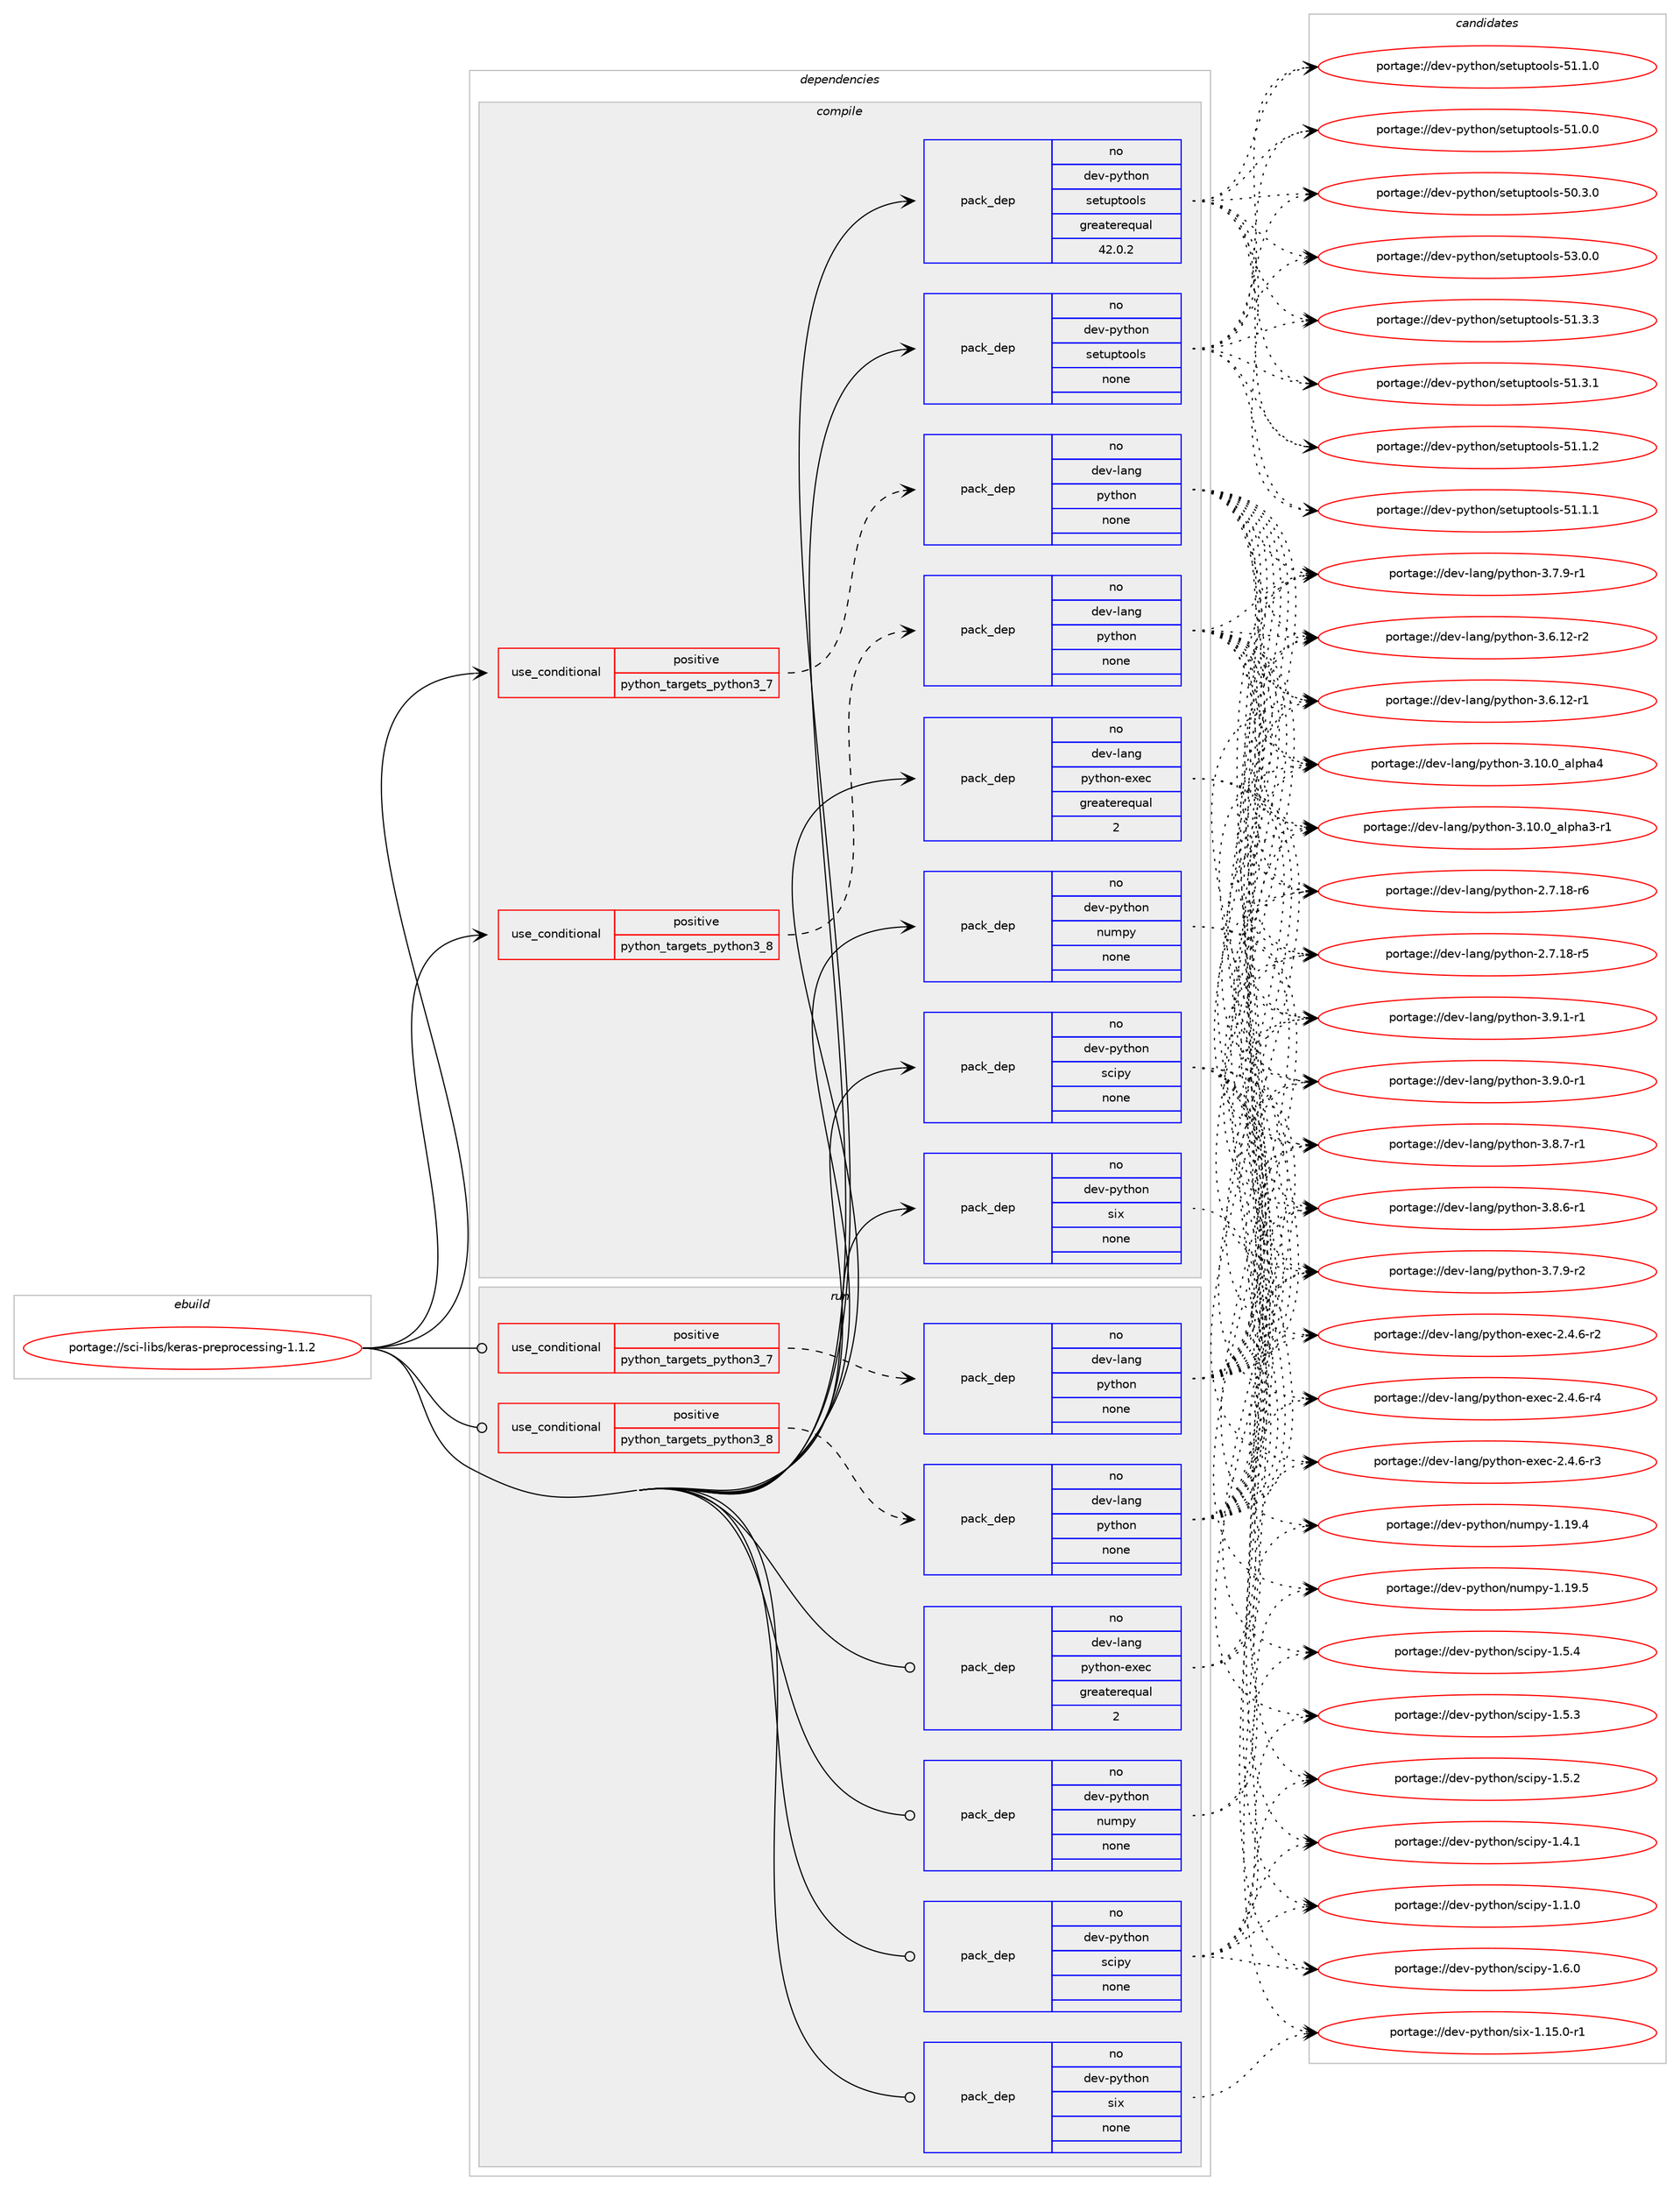 digraph prolog {

# *************
# Graph options
# *************

newrank=true;
concentrate=true;
compound=true;
graph [rankdir=LR,fontname=Helvetica,fontsize=10,ranksep=1.5];#, ranksep=2.5, nodesep=0.2];
edge  [arrowhead=vee];
node  [fontname=Helvetica,fontsize=10];

# **********
# The ebuild
# **********

subgraph cluster_leftcol {
color=gray;
rank=same;
label=<<i>ebuild</i>>;
id [label="portage://sci-libs/keras-preprocessing-1.1.2", color=red, width=4, href="../sci-libs/keras-preprocessing-1.1.2.svg"];
}

# ****************
# The dependencies
# ****************

subgraph cluster_midcol {
color=gray;
label=<<i>dependencies</i>>;
subgraph cluster_compile {
fillcolor="#eeeeee";
style=filled;
label=<<i>compile</i>>;
subgraph cond5403 {
dependency17468 [label=<<TABLE BORDER="0" CELLBORDER="1" CELLSPACING="0" CELLPADDING="4"><TR><TD ROWSPAN="3" CELLPADDING="10">use_conditional</TD></TR><TR><TD>positive</TD></TR><TR><TD>python_targets_python3_7</TD></TR></TABLE>>, shape=none, color=red];
subgraph pack11929 {
dependency17469 [label=<<TABLE BORDER="0" CELLBORDER="1" CELLSPACING="0" CELLPADDING="4" WIDTH="220"><TR><TD ROWSPAN="6" CELLPADDING="30">pack_dep</TD></TR><TR><TD WIDTH="110">no</TD></TR><TR><TD>dev-lang</TD></TR><TR><TD>python</TD></TR><TR><TD>none</TD></TR><TR><TD></TD></TR></TABLE>>, shape=none, color=blue];
}
dependency17468:e -> dependency17469:w [weight=20,style="dashed",arrowhead="vee"];
}
id:e -> dependency17468:w [weight=20,style="solid",arrowhead="vee"];
subgraph cond5404 {
dependency17470 [label=<<TABLE BORDER="0" CELLBORDER="1" CELLSPACING="0" CELLPADDING="4"><TR><TD ROWSPAN="3" CELLPADDING="10">use_conditional</TD></TR><TR><TD>positive</TD></TR><TR><TD>python_targets_python3_8</TD></TR></TABLE>>, shape=none, color=red];
subgraph pack11930 {
dependency17471 [label=<<TABLE BORDER="0" CELLBORDER="1" CELLSPACING="0" CELLPADDING="4" WIDTH="220"><TR><TD ROWSPAN="6" CELLPADDING="30">pack_dep</TD></TR><TR><TD WIDTH="110">no</TD></TR><TR><TD>dev-lang</TD></TR><TR><TD>python</TD></TR><TR><TD>none</TD></TR><TR><TD></TD></TR></TABLE>>, shape=none, color=blue];
}
dependency17470:e -> dependency17471:w [weight=20,style="dashed",arrowhead="vee"];
}
id:e -> dependency17470:w [weight=20,style="solid",arrowhead="vee"];
subgraph pack11931 {
dependency17472 [label=<<TABLE BORDER="0" CELLBORDER="1" CELLSPACING="0" CELLPADDING="4" WIDTH="220"><TR><TD ROWSPAN="6" CELLPADDING="30">pack_dep</TD></TR><TR><TD WIDTH="110">no</TD></TR><TR><TD>dev-lang</TD></TR><TR><TD>python-exec</TD></TR><TR><TD>greaterequal</TD></TR><TR><TD>2</TD></TR></TABLE>>, shape=none, color=blue];
}
id:e -> dependency17472:w [weight=20,style="solid",arrowhead="vee"];
subgraph pack11932 {
dependency17473 [label=<<TABLE BORDER="0" CELLBORDER="1" CELLSPACING="0" CELLPADDING="4" WIDTH="220"><TR><TD ROWSPAN="6" CELLPADDING="30">pack_dep</TD></TR><TR><TD WIDTH="110">no</TD></TR><TR><TD>dev-python</TD></TR><TR><TD>numpy</TD></TR><TR><TD>none</TD></TR><TR><TD></TD></TR></TABLE>>, shape=none, color=blue];
}
id:e -> dependency17473:w [weight=20,style="solid",arrowhead="vee"];
subgraph pack11933 {
dependency17474 [label=<<TABLE BORDER="0" CELLBORDER="1" CELLSPACING="0" CELLPADDING="4" WIDTH="220"><TR><TD ROWSPAN="6" CELLPADDING="30">pack_dep</TD></TR><TR><TD WIDTH="110">no</TD></TR><TR><TD>dev-python</TD></TR><TR><TD>scipy</TD></TR><TR><TD>none</TD></TR><TR><TD></TD></TR></TABLE>>, shape=none, color=blue];
}
id:e -> dependency17474:w [weight=20,style="solid",arrowhead="vee"];
subgraph pack11934 {
dependency17475 [label=<<TABLE BORDER="0" CELLBORDER="1" CELLSPACING="0" CELLPADDING="4" WIDTH="220"><TR><TD ROWSPAN="6" CELLPADDING="30">pack_dep</TD></TR><TR><TD WIDTH="110">no</TD></TR><TR><TD>dev-python</TD></TR><TR><TD>setuptools</TD></TR><TR><TD>greaterequal</TD></TR><TR><TD>42.0.2</TD></TR></TABLE>>, shape=none, color=blue];
}
id:e -> dependency17475:w [weight=20,style="solid",arrowhead="vee"];
subgraph pack11935 {
dependency17476 [label=<<TABLE BORDER="0" CELLBORDER="1" CELLSPACING="0" CELLPADDING="4" WIDTH="220"><TR><TD ROWSPAN="6" CELLPADDING="30">pack_dep</TD></TR><TR><TD WIDTH="110">no</TD></TR><TR><TD>dev-python</TD></TR><TR><TD>setuptools</TD></TR><TR><TD>none</TD></TR><TR><TD></TD></TR></TABLE>>, shape=none, color=blue];
}
id:e -> dependency17476:w [weight=20,style="solid",arrowhead="vee"];
subgraph pack11936 {
dependency17477 [label=<<TABLE BORDER="0" CELLBORDER="1" CELLSPACING="0" CELLPADDING="4" WIDTH="220"><TR><TD ROWSPAN="6" CELLPADDING="30">pack_dep</TD></TR><TR><TD WIDTH="110">no</TD></TR><TR><TD>dev-python</TD></TR><TR><TD>six</TD></TR><TR><TD>none</TD></TR><TR><TD></TD></TR></TABLE>>, shape=none, color=blue];
}
id:e -> dependency17477:w [weight=20,style="solid",arrowhead="vee"];
}
subgraph cluster_compileandrun {
fillcolor="#eeeeee";
style=filled;
label=<<i>compile and run</i>>;
}
subgraph cluster_run {
fillcolor="#eeeeee";
style=filled;
label=<<i>run</i>>;
subgraph cond5405 {
dependency17478 [label=<<TABLE BORDER="0" CELLBORDER="1" CELLSPACING="0" CELLPADDING="4"><TR><TD ROWSPAN="3" CELLPADDING="10">use_conditional</TD></TR><TR><TD>positive</TD></TR><TR><TD>python_targets_python3_7</TD></TR></TABLE>>, shape=none, color=red];
subgraph pack11937 {
dependency17479 [label=<<TABLE BORDER="0" CELLBORDER="1" CELLSPACING="0" CELLPADDING="4" WIDTH="220"><TR><TD ROWSPAN="6" CELLPADDING="30">pack_dep</TD></TR><TR><TD WIDTH="110">no</TD></TR><TR><TD>dev-lang</TD></TR><TR><TD>python</TD></TR><TR><TD>none</TD></TR><TR><TD></TD></TR></TABLE>>, shape=none, color=blue];
}
dependency17478:e -> dependency17479:w [weight=20,style="dashed",arrowhead="vee"];
}
id:e -> dependency17478:w [weight=20,style="solid",arrowhead="odot"];
subgraph cond5406 {
dependency17480 [label=<<TABLE BORDER="0" CELLBORDER="1" CELLSPACING="0" CELLPADDING="4"><TR><TD ROWSPAN="3" CELLPADDING="10">use_conditional</TD></TR><TR><TD>positive</TD></TR><TR><TD>python_targets_python3_8</TD></TR></TABLE>>, shape=none, color=red];
subgraph pack11938 {
dependency17481 [label=<<TABLE BORDER="0" CELLBORDER="1" CELLSPACING="0" CELLPADDING="4" WIDTH="220"><TR><TD ROWSPAN="6" CELLPADDING="30">pack_dep</TD></TR><TR><TD WIDTH="110">no</TD></TR><TR><TD>dev-lang</TD></TR><TR><TD>python</TD></TR><TR><TD>none</TD></TR><TR><TD></TD></TR></TABLE>>, shape=none, color=blue];
}
dependency17480:e -> dependency17481:w [weight=20,style="dashed",arrowhead="vee"];
}
id:e -> dependency17480:w [weight=20,style="solid",arrowhead="odot"];
subgraph pack11939 {
dependency17482 [label=<<TABLE BORDER="0" CELLBORDER="1" CELLSPACING="0" CELLPADDING="4" WIDTH="220"><TR><TD ROWSPAN="6" CELLPADDING="30">pack_dep</TD></TR><TR><TD WIDTH="110">no</TD></TR><TR><TD>dev-lang</TD></TR><TR><TD>python-exec</TD></TR><TR><TD>greaterequal</TD></TR><TR><TD>2</TD></TR></TABLE>>, shape=none, color=blue];
}
id:e -> dependency17482:w [weight=20,style="solid",arrowhead="odot"];
subgraph pack11940 {
dependency17483 [label=<<TABLE BORDER="0" CELLBORDER="1" CELLSPACING="0" CELLPADDING="4" WIDTH="220"><TR><TD ROWSPAN="6" CELLPADDING="30">pack_dep</TD></TR><TR><TD WIDTH="110">no</TD></TR><TR><TD>dev-python</TD></TR><TR><TD>numpy</TD></TR><TR><TD>none</TD></TR><TR><TD></TD></TR></TABLE>>, shape=none, color=blue];
}
id:e -> dependency17483:w [weight=20,style="solid",arrowhead="odot"];
subgraph pack11941 {
dependency17484 [label=<<TABLE BORDER="0" CELLBORDER="1" CELLSPACING="0" CELLPADDING="4" WIDTH="220"><TR><TD ROWSPAN="6" CELLPADDING="30">pack_dep</TD></TR><TR><TD WIDTH="110">no</TD></TR><TR><TD>dev-python</TD></TR><TR><TD>scipy</TD></TR><TR><TD>none</TD></TR><TR><TD></TD></TR></TABLE>>, shape=none, color=blue];
}
id:e -> dependency17484:w [weight=20,style="solid",arrowhead="odot"];
subgraph pack11942 {
dependency17485 [label=<<TABLE BORDER="0" CELLBORDER="1" CELLSPACING="0" CELLPADDING="4" WIDTH="220"><TR><TD ROWSPAN="6" CELLPADDING="30">pack_dep</TD></TR><TR><TD WIDTH="110">no</TD></TR><TR><TD>dev-python</TD></TR><TR><TD>six</TD></TR><TR><TD>none</TD></TR><TR><TD></TD></TR></TABLE>>, shape=none, color=blue];
}
id:e -> dependency17485:w [weight=20,style="solid",arrowhead="odot"];
}
}

# **************
# The candidates
# **************

subgraph cluster_choices {
rank=same;
color=gray;
label=<<i>candidates</i>>;

subgraph choice11929 {
color=black;
nodesep=1;
choice1001011184510897110103471121211161041111104551465746494511449 [label="portage://dev-lang/python-3.9.1-r1", color=red, width=4,href="../dev-lang/python-3.9.1-r1.svg"];
choice1001011184510897110103471121211161041111104551465746484511449 [label="portage://dev-lang/python-3.9.0-r1", color=red, width=4,href="../dev-lang/python-3.9.0-r1.svg"];
choice1001011184510897110103471121211161041111104551465646554511449 [label="portage://dev-lang/python-3.8.7-r1", color=red, width=4,href="../dev-lang/python-3.8.7-r1.svg"];
choice1001011184510897110103471121211161041111104551465646544511449 [label="portage://dev-lang/python-3.8.6-r1", color=red, width=4,href="../dev-lang/python-3.8.6-r1.svg"];
choice1001011184510897110103471121211161041111104551465546574511450 [label="portage://dev-lang/python-3.7.9-r2", color=red, width=4,href="../dev-lang/python-3.7.9-r2.svg"];
choice1001011184510897110103471121211161041111104551465546574511449 [label="portage://dev-lang/python-3.7.9-r1", color=red, width=4,href="../dev-lang/python-3.7.9-r1.svg"];
choice100101118451089711010347112121116104111110455146544649504511450 [label="portage://dev-lang/python-3.6.12-r2", color=red, width=4,href="../dev-lang/python-3.6.12-r2.svg"];
choice100101118451089711010347112121116104111110455146544649504511449 [label="portage://dev-lang/python-3.6.12-r1", color=red, width=4,href="../dev-lang/python-3.6.12-r1.svg"];
choice1001011184510897110103471121211161041111104551464948464895971081121049752 [label="portage://dev-lang/python-3.10.0_alpha4", color=red, width=4,href="../dev-lang/python-3.10.0_alpha4.svg"];
choice10010111845108971101034711212111610411111045514649484648959710811210497514511449 [label="portage://dev-lang/python-3.10.0_alpha3-r1", color=red, width=4,href="../dev-lang/python-3.10.0_alpha3-r1.svg"];
choice100101118451089711010347112121116104111110455046554649564511454 [label="portage://dev-lang/python-2.7.18-r6", color=red, width=4,href="../dev-lang/python-2.7.18-r6.svg"];
choice100101118451089711010347112121116104111110455046554649564511453 [label="portage://dev-lang/python-2.7.18-r5", color=red, width=4,href="../dev-lang/python-2.7.18-r5.svg"];
dependency17469:e -> choice1001011184510897110103471121211161041111104551465746494511449:w [style=dotted,weight="100"];
dependency17469:e -> choice1001011184510897110103471121211161041111104551465746484511449:w [style=dotted,weight="100"];
dependency17469:e -> choice1001011184510897110103471121211161041111104551465646554511449:w [style=dotted,weight="100"];
dependency17469:e -> choice1001011184510897110103471121211161041111104551465646544511449:w [style=dotted,weight="100"];
dependency17469:e -> choice1001011184510897110103471121211161041111104551465546574511450:w [style=dotted,weight="100"];
dependency17469:e -> choice1001011184510897110103471121211161041111104551465546574511449:w [style=dotted,weight="100"];
dependency17469:e -> choice100101118451089711010347112121116104111110455146544649504511450:w [style=dotted,weight="100"];
dependency17469:e -> choice100101118451089711010347112121116104111110455146544649504511449:w [style=dotted,weight="100"];
dependency17469:e -> choice1001011184510897110103471121211161041111104551464948464895971081121049752:w [style=dotted,weight="100"];
dependency17469:e -> choice10010111845108971101034711212111610411111045514649484648959710811210497514511449:w [style=dotted,weight="100"];
dependency17469:e -> choice100101118451089711010347112121116104111110455046554649564511454:w [style=dotted,weight="100"];
dependency17469:e -> choice100101118451089711010347112121116104111110455046554649564511453:w [style=dotted,weight="100"];
}
subgraph choice11930 {
color=black;
nodesep=1;
choice1001011184510897110103471121211161041111104551465746494511449 [label="portage://dev-lang/python-3.9.1-r1", color=red, width=4,href="../dev-lang/python-3.9.1-r1.svg"];
choice1001011184510897110103471121211161041111104551465746484511449 [label="portage://dev-lang/python-3.9.0-r1", color=red, width=4,href="../dev-lang/python-3.9.0-r1.svg"];
choice1001011184510897110103471121211161041111104551465646554511449 [label="portage://dev-lang/python-3.8.7-r1", color=red, width=4,href="../dev-lang/python-3.8.7-r1.svg"];
choice1001011184510897110103471121211161041111104551465646544511449 [label="portage://dev-lang/python-3.8.6-r1", color=red, width=4,href="../dev-lang/python-3.8.6-r1.svg"];
choice1001011184510897110103471121211161041111104551465546574511450 [label="portage://dev-lang/python-3.7.9-r2", color=red, width=4,href="../dev-lang/python-3.7.9-r2.svg"];
choice1001011184510897110103471121211161041111104551465546574511449 [label="portage://dev-lang/python-3.7.9-r1", color=red, width=4,href="../dev-lang/python-3.7.9-r1.svg"];
choice100101118451089711010347112121116104111110455146544649504511450 [label="portage://dev-lang/python-3.6.12-r2", color=red, width=4,href="../dev-lang/python-3.6.12-r2.svg"];
choice100101118451089711010347112121116104111110455146544649504511449 [label="portage://dev-lang/python-3.6.12-r1", color=red, width=4,href="../dev-lang/python-3.6.12-r1.svg"];
choice1001011184510897110103471121211161041111104551464948464895971081121049752 [label="portage://dev-lang/python-3.10.0_alpha4", color=red, width=4,href="../dev-lang/python-3.10.0_alpha4.svg"];
choice10010111845108971101034711212111610411111045514649484648959710811210497514511449 [label="portage://dev-lang/python-3.10.0_alpha3-r1", color=red, width=4,href="../dev-lang/python-3.10.0_alpha3-r1.svg"];
choice100101118451089711010347112121116104111110455046554649564511454 [label="portage://dev-lang/python-2.7.18-r6", color=red, width=4,href="../dev-lang/python-2.7.18-r6.svg"];
choice100101118451089711010347112121116104111110455046554649564511453 [label="portage://dev-lang/python-2.7.18-r5", color=red, width=4,href="../dev-lang/python-2.7.18-r5.svg"];
dependency17471:e -> choice1001011184510897110103471121211161041111104551465746494511449:w [style=dotted,weight="100"];
dependency17471:e -> choice1001011184510897110103471121211161041111104551465746484511449:w [style=dotted,weight="100"];
dependency17471:e -> choice1001011184510897110103471121211161041111104551465646554511449:w [style=dotted,weight="100"];
dependency17471:e -> choice1001011184510897110103471121211161041111104551465646544511449:w [style=dotted,weight="100"];
dependency17471:e -> choice1001011184510897110103471121211161041111104551465546574511450:w [style=dotted,weight="100"];
dependency17471:e -> choice1001011184510897110103471121211161041111104551465546574511449:w [style=dotted,weight="100"];
dependency17471:e -> choice100101118451089711010347112121116104111110455146544649504511450:w [style=dotted,weight="100"];
dependency17471:e -> choice100101118451089711010347112121116104111110455146544649504511449:w [style=dotted,weight="100"];
dependency17471:e -> choice1001011184510897110103471121211161041111104551464948464895971081121049752:w [style=dotted,weight="100"];
dependency17471:e -> choice10010111845108971101034711212111610411111045514649484648959710811210497514511449:w [style=dotted,weight="100"];
dependency17471:e -> choice100101118451089711010347112121116104111110455046554649564511454:w [style=dotted,weight="100"];
dependency17471:e -> choice100101118451089711010347112121116104111110455046554649564511453:w [style=dotted,weight="100"];
}
subgraph choice11931 {
color=black;
nodesep=1;
choice10010111845108971101034711212111610411111045101120101994550465246544511452 [label="portage://dev-lang/python-exec-2.4.6-r4", color=red, width=4,href="../dev-lang/python-exec-2.4.6-r4.svg"];
choice10010111845108971101034711212111610411111045101120101994550465246544511451 [label="portage://dev-lang/python-exec-2.4.6-r3", color=red, width=4,href="../dev-lang/python-exec-2.4.6-r3.svg"];
choice10010111845108971101034711212111610411111045101120101994550465246544511450 [label="portage://dev-lang/python-exec-2.4.6-r2", color=red, width=4,href="../dev-lang/python-exec-2.4.6-r2.svg"];
dependency17472:e -> choice10010111845108971101034711212111610411111045101120101994550465246544511452:w [style=dotted,weight="100"];
dependency17472:e -> choice10010111845108971101034711212111610411111045101120101994550465246544511451:w [style=dotted,weight="100"];
dependency17472:e -> choice10010111845108971101034711212111610411111045101120101994550465246544511450:w [style=dotted,weight="100"];
}
subgraph choice11932 {
color=black;
nodesep=1;
choice100101118451121211161041111104711011710911212145494649574653 [label="portage://dev-python/numpy-1.19.5", color=red, width=4,href="../dev-python/numpy-1.19.5.svg"];
choice100101118451121211161041111104711011710911212145494649574652 [label="portage://dev-python/numpy-1.19.4", color=red, width=4,href="../dev-python/numpy-1.19.4.svg"];
dependency17473:e -> choice100101118451121211161041111104711011710911212145494649574653:w [style=dotted,weight="100"];
dependency17473:e -> choice100101118451121211161041111104711011710911212145494649574652:w [style=dotted,weight="100"];
}
subgraph choice11933 {
color=black;
nodesep=1;
choice100101118451121211161041111104711599105112121454946544648 [label="portage://dev-python/scipy-1.6.0", color=red, width=4,href="../dev-python/scipy-1.6.0.svg"];
choice100101118451121211161041111104711599105112121454946534652 [label="portage://dev-python/scipy-1.5.4", color=red, width=4,href="../dev-python/scipy-1.5.4.svg"];
choice100101118451121211161041111104711599105112121454946534651 [label="portage://dev-python/scipy-1.5.3", color=red, width=4,href="../dev-python/scipy-1.5.3.svg"];
choice100101118451121211161041111104711599105112121454946534650 [label="portage://dev-python/scipy-1.5.2", color=red, width=4,href="../dev-python/scipy-1.5.2.svg"];
choice100101118451121211161041111104711599105112121454946524649 [label="portage://dev-python/scipy-1.4.1", color=red, width=4,href="../dev-python/scipy-1.4.1.svg"];
choice100101118451121211161041111104711599105112121454946494648 [label="portage://dev-python/scipy-1.1.0", color=red, width=4,href="../dev-python/scipy-1.1.0.svg"];
dependency17474:e -> choice100101118451121211161041111104711599105112121454946544648:w [style=dotted,weight="100"];
dependency17474:e -> choice100101118451121211161041111104711599105112121454946534652:w [style=dotted,weight="100"];
dependency17474:e -> choice100101118451121211161041111104711599105112121454946534651:w [style=dotted,weight="100"];
dependency17474:e -> choice100101118451121211161041111104711599105112121454946534650:w [style=dotted,weight="100"];
dependency17474:e -> choice100101118451121211161041111104711599105112121454946524649:w [style=dotted,weight="100"];
dependency17474:e -> choice100101118451121211161041111104711599105112121454946494648:w [style=dotted,weight="100"];
}
subgraph choice11934 {
color=black;
nodesep=1;
choice100101118451121211161041111104711510111611711211611111110811545535146484648 [label="portage://dev-python/setuptools-53.0.0", color=red, width=4,href="../dev-python/setuptools-53.0.0.svg"];
choice100101118451121211161041111104711510111611711211611111110811545534946514651 [label="portage://dev-python/setuptools-51.3.3", color=red, width=4,href="../dev-python/setuptools-51.3.3.svg"];
choice100101118451121211161041111104711510111611711211611111110811545534946514649 [label="portage://dev-python/setuptools-51.3.1", color=red, width=4,href="../dev-python/setuptools-51.3.1.svg"];
choice100101118451121211161041111104711510111611711211611111110811545534946494650 [label="portage://dev-python/setuptools-51.1.2", color=red, width=4,href="../dev-python/setuptools-51.1.2.svg"];
choice100101118451121211161041111104711510111611711211611111110811545534946494649 [label="portage://dev-python/setuptools-51.1.1", color=red, width=4,href="../dev-python/setuptools-51.1.1.svg"];
choice100101118451121211161041111104711510111611711211611111110811545534946494648 [label="portage://dev-python/setuptools-51.1.0", color=red, width=4,href="../dev-python/setuptools-51.1.0.svg"];
choice100101118451121211161041111104711510111611711211611111110811545534946484648 [label="portage://dev-python/setuptools-51.0.0", color=red, width=4,href="../dev-python/setuptools-51.0.0.svg"];
choice100101118451121211161041111104711510111611711211611111110811545534846514648 [label="portage://dev-python/setuptools-50.3.0", color=red, width=4,href="../dev-python/setuptools-50.3.0.svg"];
dependency17475:e -> choice100101118451121211161041111104711510111611711211611111110811545535146484648:w [style=dotted,weight="100"];
dependency17475:e -> choice100101118451121211161041111104711510111611711211611111110811545534946514651:w [style=dotted,weight="100"];
dependency17475:e -> choice100101118451121211161041111104711510111611711211611111110811545534946514649:w [style=dotted,weight="100"];
dependency17475:e -> choice100101118451121211161041111104711510111611711211611111110811545534946494650:w [style=dotted,weight="100"];
dependency17475:e -> choice100101118451121211161041111104711510111611711211611111110811545534946494649:w [style=dotted,weight="100"];
dependency17475:e -> choice100101118451121211161041111104711510111611711211611111110811545534946494648:w [style=dotted,weight="100"];
dependency17475:e -> choice100101118451121211161041111104711510111611711211611111110811545534946484648:w [style=dotted,weight="100"];
dependency17475:e -> choice100101118451121211161041111104711510111611711211611111110811545534846514648:w [style=dotted,weight="100"];
}
subgraph choice11935 {
color=black;
nodesep=1;
choice100101118451121211161041111104711510111611711211611111110811545535146484648 [label="portage://dev-python/setuptools-53.0.0", color=red, width=4,href="../dev-python/setuptools-53.0.0.svg"];
choice100101118451121211161041111104711510111611711211611111110811545534946514651 [label="portage://dev-python/setuptools-51.3.3", color=red, width=4,href="../dev-python/setuptools-51.3.3.svg"];
choice100101118451121211161041111104711510111611711211611111110811545534946514649 [label="portage://dev-python/setuptools-51.3.1", color=red, width=4,href="../dev-python/setuptools-51.3.1.svg"];
choice100101118451121211161041111104711510111611711211611111110811545534946494650 [label="portage://dev-python/setuptools-51.1.2", color=red, width=4,href="../dev-python/setuptools-51.1.2.svg"];
choice100101118451121211161041111104711510111611711211611111110811545534946494649 [label="portage://dev-python/setuptools-51.1.1", color=red, width=4,href="../dev-python/setuptools-51.1.1.svg"];
choice100101118451121211161041111104711510111611711211611111110811545534946494648 [label="portage://dev-python/setuptools-51.1.0", color=red, width=4,href="../dev-python/setuptools-51.1.0.svg"];
choice100101118451121211161041111104711510111611711211611111110811545534946484648 [label="portage://dev-python/setuptools-51.0.0", color=red, width=4,href="../dev-python/setuptools-51.0.0.svg"];
choice100101118451121211161041111104711510111611711211611111110811545534846514648 [label="portage://dev-python/setuptools-50.3.0", color=red, width=4,href="../dev-python/setuptools-50.3.0.svg"];
dependency17476:e -> choice100101118451121211161041111104711510111611711211611111110811545535146484648:w [style=dotted,weight="100"];
dependency17476:e -> choice100101118451121211161041111104711510111611711211611111110811545534946514651:w [style=dotted,weight="100"];
dependency17476:e -> choice100101118451121211161041111104711510111611711211611111110811545534946514649:w [style=dotted,weight="100"];
dependency17476:e -> choice100101118451121211161041111104711510111611711211611111110811545534946494650:w [style=dotted,weight="100"];
dependency17476:e -> choice100101118451121211161041111104711510111611711211611111110811545534946494649:w [style=dotted,weight="100"];
dependency17476:e -> choice100101118451121211161041111104711510111611711211611111110811545534946494648:w [style=dotted,weight="100"];
dependency17476:e -> choice100101118451121211161041111104711510111611711211611111110811545534946484648:w [style=dotted,weight="100"];
dependency17476:e -> choice100101118451121211161041111104711510111611711211611111110811545534846514648:w [style=dotted,weight="100"];
}
subgraph choice11936 {
color=black;
nodesep=1;
choice1001011184511212111610411111047115105120454946495346484511449 [label="portage://dev-python/six-1.15.0-r1", color=red, width=4,href="../dev-python/six-1.15.0-r1.svg"];
dependency17477:e -> choice1001011184511212111610411111047115105120454946495346484511449:w [style=dotted,weight="100"];
}
subgraph choice11937 {
color=black;
nodesep=1;
choice1001011184510897110103471121211161041111104551465746494511449 [label="portage://dev-lang/python-3.9.1-r1", color=red, width=4,href="../dev-lang/python-3.9.1-r1.svg"];
choice1001011184510897110103471121211161041111104551465746484511449 [label="portage://dev-lang/python-3.9.0-r1", color=red, width=4,href="../dev-lang/python-3.9.0-r1.svg"];
choice1001011184510897110103471121211161041111104551465646554511449 [label="portage://dev-lang/python-3.8.7-r1", color=red, width=4,href="../dev-lang/python-3.8.7-r1.svg"];
choice1001011184510897110103471121211161041111104551465646544511449 [label="portage://dev-lang/python-3.8.6-r1", color=red, width=4,href="../dev-lang/python-3.8.6-r1.svg"];
choice1001011184510897110103471121211161041111104551465546574511450 [label="portage://dev-lang/python-3.7.9-r2", color=red, width=4,href="../dev-lang/python-3.7.9-r2.svg"];
choice1001011184510897110103471121211161041111104551465546574511449 [label="portage://dev-lang/python-3.7.9-r1", color=red, width=4,href="../dev-lang/python-3.7.9-r1.svg"];
choice100101118451089711010347112121116104111110455146544649504511450 [label="portage://dev-lang/python-3.6.12-r2", color=red, width=4,href="../dev-lang/python-3.6.12-r2.svg"];
choice100101118451089711010347112121116104111110455146544649504511449 [label="portage://dev-lang/python-3.6.12-r1", color=red, width=4,href="../dev-lang/python-3.6.12-r1.svg"];
choice1001011184510897110103471121211161041111104551464948464895971081121049752 [label="portage://dev-lang/python-3.10.0_alpha4", color=red, width=4,href="../dev-lang/python-3.10.0_alpha4.svg"];
choice10010111845108971101034711212111610411111045514649484648959710811210497514511449 [label="portage://dev-lang/python-3.10.0_alpha3-r1", color=red, width=4,href="../dev-lang/python-3.10.0_alpha3-r1.svg"];
choice100101118451089711010347112121116104111110455046554649564511454 [label="portage://dev-lang/python-2.7.18-r6", color=red, width=4,href="../dev-lang/python-2.7.18-r6.svg"];
choice100101118451089711010347112121116104111110455046554649564511453 [label="portage://dev-lang/python-2.7.18-r5", color=red, width=4,href="../dev-lang/python-2.7.18-r5.svg"];
dependency17479:e -> choice1001011184510897110103471121211161041111104551465746494511449:w [style=dotted,weight="100"];
dependency17479:e -> choice1001011184510897110103471121211161041111104551465746484511449:w [style=dotted,weight="100"];
dependency17479:e -> choice1001011184510897110103471121211161041111104551465646554511449:w [style=dotted,weight="100"];
dependency17479:e -> choice1001011184510897110103471121211161041111104551465646544511449:w [style=dotted,weight="100"];
dependency17479:e -> choice1001011184510897110103471121211161041111104551465546574511450:w [style=dotted,weight="100"];
dependency17479:e -> choice1001011184510897110103471121211161041111104551465546574511449:w [style=dotted,weight="100"];
dependency17479:e -> choice100101118451089711010347112121116104111110455146544649504511450:w [style=dotted,weight="100"];
dependency17479:e -> choice100101118451089711010347112121116104111110455146544649504511449:w [style=dotted,weight="100"];
dependency17479:e -> choice1001011184510897110103471121211161041111104551464948464895971081121049752:w [style=dotted,weight="100"];
dependency17479:e -> choice10010111845108971101034711212111610411111045514649484648959710811210497514511449:w [style=dotted,weight="100"];
dependency17479:e -> choice100101118451089711010347112121116104111110455046554649564511454:w [style=dotted,weight="100"];
dependency17479:e -> choice100101118451089711010347112121116104111110455046554649564511453:w [style=dotted,weight="100"];
}
subgraph choice11938 {
color=black;
nodesep=1;
choice1001011184510897110103471121211161041111104551465746494511449 [label="portage://dev-lang/python-3.9.1-r1", color=red, width=4,href="../dev-lang/python-3.9.1-r1.svg"];
choice1001011184510897110103471121211161041111104551465746484511449 [label="portage://dev-lang/python-3.9.0-r1", color=red, width=4,href="../dev-lang/python-3.9.0-r1.svg"];
choice1001011184510897110103471121211161041111104551465646554511449 [label="portage://dev-lang/python-3.8.7-r1", color=red, width=4,href="../dev-lang/python-3.8.7-r1.svg"];
choice1001011184510897110103471121211161041111104551465646544511449 [label="portage://dev-lang/python-3.8.6-r1", color=red, width=4,href="../dev-lang/python-3.8.6-r1.svg"];
choice1001011184510897110103471121211161041111104551465546574511450 [label="portage://dev-lang/python-3.7.9-r2", color=red, width=4,href="../dev-lang/python-3.7.9-r2.svg"];
choice1001011184510897110103471121211161041111104551465546574511449 [label="portage://dev-lang/python-3.7.9-r1", color=red, width=4,href="../dev-lang/python-3.7.9-r1.svg"];
choice100101118451089711010347112121116104111110455146544649504511450 [label="portage://dev-lang/python-3.6.12-r2", color=red, width=4,href="../dev-lang/python-3.6.12-r2.svg"];
choice100101118451089711010347112121116104111110455146544649504511449 [label="portage://dev-lang/python-3.6.12-r1", color=red, width=4,href="../dev-lang/python-3.6.12-r1.svg"];
choice1001011184510897110103471121211161041111104551464948464895971081121049752 [label="portage://dev-lang/python-3.10.0_alpha4", color=red, width=4,href="../dev-lang/python-3.10.0_alpha4.svg"];
choice10010111845108971101034711212111610411111045514649484648959710811210497514511449 [label="portage://dev-lang/python-3.10.0_alpha3-r1", color=red, width=4,href="../dev-lang/python-3.10.0_alpha3-r1.svg"];
choice100101118451089711010347112121116104111110455046554649564511454 [label="portage://dev-lang/python-2.7.18-r6", color=red, width=4,href="../dev-lang/python-2.7.18-r6.svg"];
choice100101118451089711010347112121116104111110455046554649564511453 [label="portage://dev-lang/python-2.7.18-r5", color=red, width=4,href="../dev-lang/python-2.7.18-r5.svg"];
dependency17481:e -> choice1001011184510897110103471121211161041111104551465746494511449:w [style=dotted,weight="100"];
dependency17481:e -> choice1001011184510897110103471121211161041111104551465746484511449:w [style=dotted,weight="100"];
dependency17481:e -> choice1001011184510897110103471121211161041111104551465646554511449:w [style=dotted,weight="100"];
dependency17481:e -> choice1001011184510897110103471121211161041111104551465646544511449:w [style=dotted,weight="100"];
dependency17481:e -> choice1001011184510897110103471121211161041111104551465546574511450:w [style=dotted,weight="100"];
dependency17481:e -> choice1001011184510897110103471121211161041111104551465546574511449:w [style=dotted,weight="100"];
dependency17481:e -> choice100101118451089711010347112121116104111110455146544649504511450:w [style=dotted,weight="100"];
dependency17481:e -> choice100101118451089711010347112121116104111110455146544649504511449:w [style=dotted,weight="100"];
dependency17481:e -> choice1001011184510897110103471121211161041111104551464948464895971081121049752:w [style=dotted,weight="100"];
dependency17481:e -> choice10010111845108971101034711212111610411111045514649484648959710811210497514511449:w [style=dotted,weight="100"];
dependency17481:e -> choice100101118451089711010347112121116104111110455046554649564511454:w [style=dotted,weight="100"];
dependency17481:e -> choice100101118451089711010347112121116104111110455046554649564511453:w [style=dotted,weight="100"];
}
subgraph choice11939 {
color=black;
nodesep=1;
choice10010111845108971101034711212111610411111045101120101994550465246544511452 [label="portage://dev-lang/python-exec-2.4.6-r4", color=red, width=4,href="../dev-lang/python-exec-2.4.6-r4.svg"];
choice10010111845108971101034711212111610411111045101120101994550465246544511451 [label="portage://dev-lang/python-exec-2.4.6-r3", color=red, width=4,href="../dev-lang/python-exec-2.4.6-r3.svg"];
choice10010111845108971101034711212111610411111045101120101994550465246544511450 [label="portage://dev-lang/python-exec-2.4.6-r2", color=red, width=4,href="../dev-lang/python-exec-2.4.6-r2.svg"];
dependency17482:e -> choice10010111845108971101034711212111610411111045101120101994550465246544511452:w [style=dotted,weight="100"];
dependency17482:e -> choice10010111845108971101034711212111610411111045101120101994550465246544511451:w [style=dotted,weight="100"];
dependency17482:e -> choice10010111845108971101034711212111610411111045101120101994550465246544511450:w [style=dotted,weight="100"];
}
subgraph choice11940 {
color=black;
nodesep=1;
choice100101118451121211161041111104711011710911212145494649574653 [label="portage://dev-python/numpy-1.19.5", color=red, width=4,href="../dev-python/numpy-1.19.5.svg"];
choice100101118451121211161041111104711011710911212145494649574652 [label="portage://dev-python/numpy-1.19.4", color=red, width=4,href="../dev-python/numpy-1.19.4.svg"];
dependency17483:e -> choice100101118451121211161041111104711011710911212145494649574653:w [style=dotted,weight="100"];
dependency17483:e -> choice100101118451121211161041111104711011710911212145494649574652:w [style=dotted,weight="100"];
}
subgraph choice11941 {
color=black;
nodesep=1;
choice100101118451121211161041111104711599105112121454946544648 [label="portage://dev-python/scipy-1.6.0", color=red, width=4,href="../dev-python/scipy-1.6.0.svg"];
choice100101118451121211161041111104711599105112121454946534652 [label="portage://dev-python/scipy-1.5.4", color=red, width=4,href="../dev-python/scipy-1.5.4.svg"];
choice100101118451121211161041111104711599105112121454946534651 [label="portage://dev-python/scipy-1.5.3", color=red, width=4,href="../dev-python/scipy-1.5.3.svg"];
choice100101118451121211161041111104711599105112121454946534650 [label="portage://dev-python/scipy-1.5.2", color=red, width=4,href="../dev-python/scipy-1.5.2.svg"];
choice100101118451121211161041111104711599105112121454946524649 [label="portage://dev-python/scipy-1.4.1", color=red, width=4,href="../dev-python/scipy-1.4.1.svg"];
choice100101118451121211161041111104711599105112121454946494648 [label="portage://dev-python/scipy-1.1.0", color=red, width=4,href="../dev-python/scipy-1.1.0.svg"];
dependency17484:e -> choice100101118451121211161041111104711599105112121454946544648:w [style=dotted,weight="100"];
dependency17484:e -> choice100101118451121211161041111104711599105112121454946534652:w [style=dotted,weight="100"];
dependency17484:e -> choice100101118451121211161041111104711599105112121454946534651:w [style=dotted,weight="100"];
dependency17484:e -> choice100101118451121211161041111104711599105112121454946534650:w [style=dotted,weight="100"];
dependency17484:e -> choice100101118451121211161041111104711599105112121454946524649:w [style=dotted,weight="100"];
dependency17484:e -> choice100101118451121211161041111104711599105112121454946494648:w [style=dotted,weight="100"];
}
subgraph choice11942 {
color=black;
nodesep=1;
choice1001011184511212111610411111047115105120454946495346484511449 [label="portage://dev-python/six-1.15.0-r1", color=red, width=4,href="../dev-python/six-1.15.0-r1.svg"];
dependency17485:e -> choice1001011184511212111610411111047115105120454946495346484511449:w [style=dotted,weight="100"];
}
}

}
